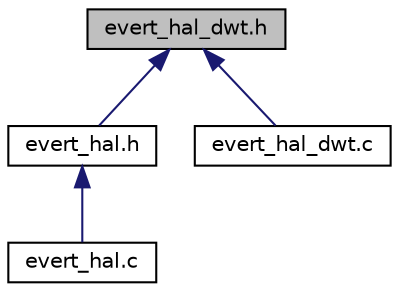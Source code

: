 digraph "evert_hal_dwt.h"
{
 // LATEX_PDF_SIZE
  edge [fontname="Helvetica",fontsize="10",labelfontname="Helvetica",labelfontsize="10"];
  node [fontname="Helvetica",fontsize="10",shape=record];
  Node1 [label="evert_hal_dwt.h",height=0.2,width=0.4,color="black", fillcolor="grey75", style="filled", fontcolor="black",tooltip=" "];
  Node1 -> Node2 [dir="back",color="midnightblue",fontsize="10",style="solid"];
  Node2 [label="evert_hal.h",height=0.2,width=0.4,color="black", fillcolor="white", style="filled",URL="$evert__hal_8h.html",tooltip=" "];
  Node2 -> Node3 [dir="back",color="midnightblue",fontsize="10",style="solid"];
  Node3 [label="evert_hal.c",height=0.2,width=0.4,color="black", fillcolor="white", style="filled",URL="$evert__hal_8c.html",tooltip=" "];
  Node1 -> Node4 [dir="back",color="midnightblue",fontsize="10",style="solid"];
  Node4 [label="evert_hal_dwt.c",height=0.2,width=0.4,color="black", fillcolor="white", style="filled",URL="$evert__hal__dwt_8c.html",tooltip=" "];
}
